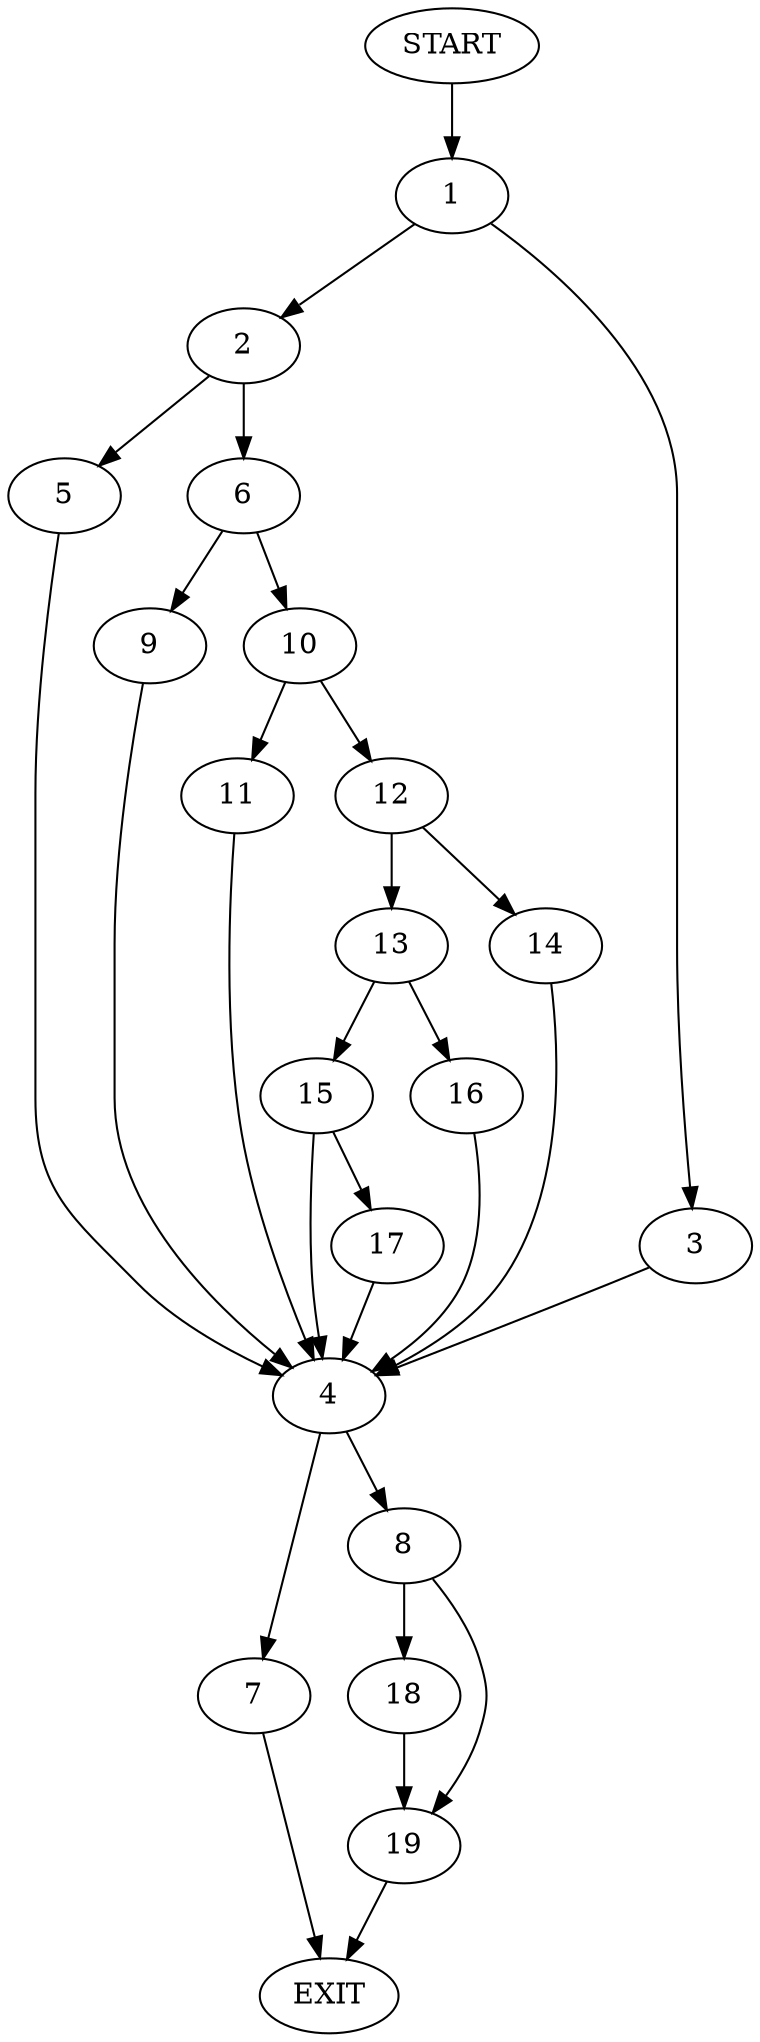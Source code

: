 digraph {
0 [label="START"]
20 [label="EXIT"]
0 -> 1
1 -> 2
1 -> 3
3 -> 4
2 -> 5
2 -> 6
4 -> 7
4 -> 8
5 -> 4
6 -> 9
6 -> 10
9 -> 4
10 -> 11
10 -> 12
11 -> 4
12 -> 13
12 -> 14
14 -> 4
13 -> 15
13 -> 16
16 -> 4
15 -> 4
15 -> 17
17 -> 4
8 -> 18
8 -> 19
7 -> 20
19 -> 20
18 -> 19
}
